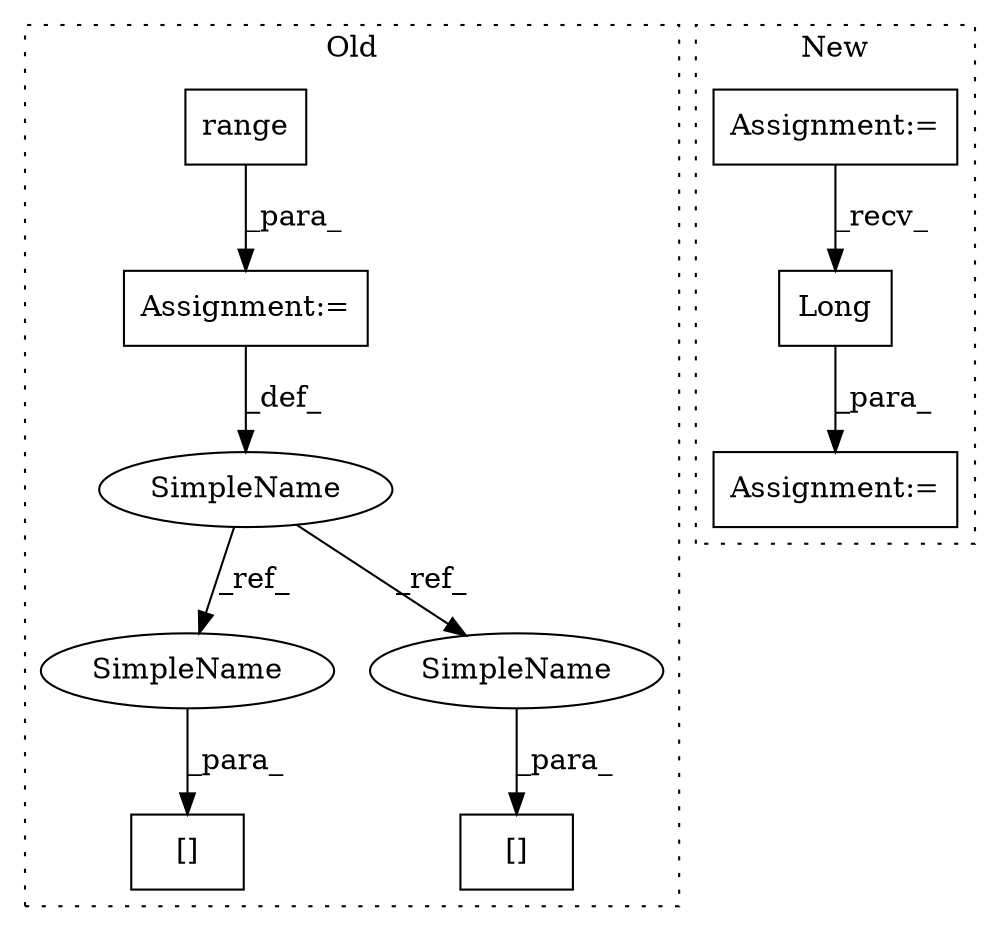 digraph G {
subgraph cluster0 {
1 [label="range" a="32" s="4265,4290" l="6,1" shape="box"];
3 [label="[]" a="2" s="4378,4390" l="11,1" shape="box"];
4 [label="SimpleName" a="42" s="4261" l="1" shape="ellipse"];
5 [label="[]" a="2" s="4306,4319" l="12,1" shape="box"];
8 [label="Assignment:=" a="7" s="4204,4291" l="53,2" shape="box"];
9 [label="SimpleName" a="42" s="4318" l="1" shape="ellipse"];
10 [label="SimpleName" a="42" s="4389" l="1" shape="ellipse"];
label = "Old";
style="dotted";
}
subgraph cluster1 {
2 [label="Long" a="32" s="4369" l="6" shape="box"];
6 [label="Assignment:=" a="7" s="4260" l="1" shape="box"];
7 [label="Assignment:=" a="7" s="4393" l="1" shape="box"];
label = "New";
style="dotted";
}
1 -> 8 [label="_para_"];
2 -> 7 [label="_para_"];
4 -> 9 [label="_ref_"];
4 -> 10 [label="_ref_"];
6 -> 2 [label="_recv_"];
8 -> 4 [label="_def_"];
9 -> 5 [label="_para_"];
10 -> 3 [label="_para_"];
}